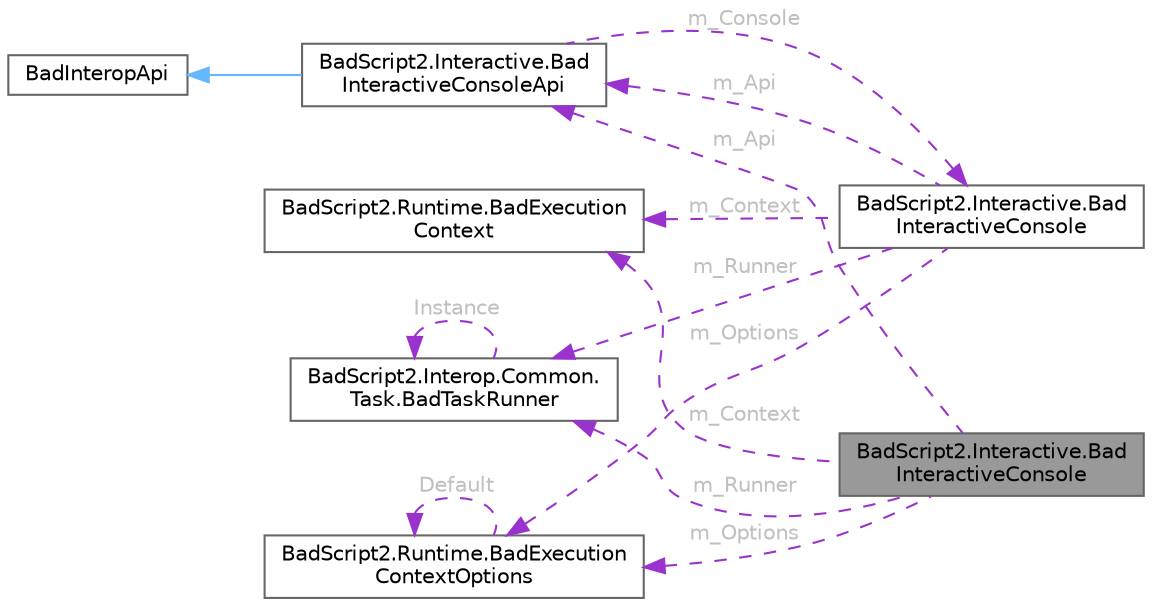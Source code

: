 digraph "BadScript2.Interactive.BadInteractiveConsole"
{
 // LATEX_PDF_SIZE
  bgcolor="transparent";
  edge [fontname=Helvetica,fontsize=10,labelfontname=Helvetica,labelfontsize=10];
  node [fontname=Helvetica,fontsize=10,shape=box,height=0.2,width=0.4];
  rankdir="LR";
  Node1 [id="Node000001",label="BadScript2.Interactive.Bad\lInteractiveConsole",height=0.2,width=0.4,color="gray40", fillcolor="grey60", style="filled", fontcolor="black",tooltip=" "];
  Node2 -> Node1 [id="edge1_Node000001_Node000002",dir="back",color="darkorchid3",style="dashed",tooltip=" ",label=" m_Api",fontcolor="grey" ];
  Node2 [id="Node000002",label="BadScript2.Interactive.Bad\lInteractiveConsoleApi",height=0.2,width=0.4,color="gray40", fillcolor="white", style="filled",URL="$class_bad_script2_1_1_interactive_1_1_bad_interactive_console_api.html",tooltip=" "];
  Node3 -> Node2 [id="edge2_Node000002_Node000003",dir="back",color="steelblue1",style="solid",tooltip=" "];
  Node3 [id="Node000003",label="BadInteropApi",height=0.2,width=0.4,color="gray40", fillcolor="white", style="filled",URL="$class_bad_script2_1_1_runtime_1_1_interop_1_1_bad_interop_api.html",tooltip="Implements an Interop API for the BS2 Language."];
  Node4 -> Node2 [id="edge3_Node000002_Node000004",dir="back",color="darkorchid3",style="dashed",tooltip=" ",label=" m_Console",fontcolor="grey" ];
  Node4 [id="Node000004",label="BadScript2.Interactive.Bad\lInteractiveConsole",height=0.2,width=0.4,color="gray40", fillcolor="white", style="filled",URL="$class_bad_script2_1_1_interactive_1_1_bad_interactive_console.html",tooltip=" "];
  Node2 -> Node4 [id="edge4_Node000004_Node000002",dir="back",color="darkorchid3",style="dashed",tooltip=" ",label=" m_Api",fontcolor="grey" ];
  Node5 -> Node4 [id="edge5_Node000004_Node000005",dir="back",color="darkorchid3",style="dashed",tooltip=" ",label=" m_Options",fontcolor="grey" ];
  Node5 [id="Node000005",label="BadScript2.Runtime.BadExecution\lContextOptions",height=0.2,width=0.4,color="gray40", fillcolor="white", style="filled",URL="$class_bad_script2_1_1_runtime_1_1_bad_execution_context_options.html",tooltip="Provides settings for creating a new BadExecutionContext"];
  Node5 -> Node5 [id="edge6_Node000005_Node000005",dir="back",color="darkorchid3",style="dashed",tooltip=" ",label=" Default",fontcolor="grey" ];
  Node6 -> Node4 [id="edge7_Node000004_Node000006",dir="back",color="darkorchid3",style="dashed",tooltip=" ",label=" m_Runner",fontcolor="grey" ];
  Node6 [id="Node000006",label="BadScript2.Interop.Common.\lTask.BadTaskRunner",height=0.2,width=0.4,color="gray40", fillcolor="white", style="filled",URL="$class_bad_script2_1_1_interop_1_1_common_1_1_task_1_1_bad_task_runner.html",tooltip="The BadScript Task Runner."];
  Node6 -> Node6 [id="edge8_Node000006_Node000006",dir="back",color="darkorchid3",style="dashed",tooltip=" ",label=" Instance",fontcolor="grey" ];
  Node7 -> Node4 [id="edge9_Node000004_Node000007",dir="back",color="darkorchid3",style="dashed",tooltip=" ",label=" m_Context",fontcolor="grey" ];
  Node7 [id="Node000007",label="BadScript2.Runtime.BadExecution\lContext",height=0.2,width=0.4,color="gray40", fillcolor="white", style="filled",URL="$class_bad_script2_1_1_runtime_1_1_bad_execution_context.html",tooltip="The Execution Context. Every execution of a script needs a context the script is running in...."];
  Node5 -> Node1 [id="edge10_Node000001_Node000005",dir="back",color="darkorchid3",style="dashed",tooltip=" ",label=" m_Options",fontcolor="grey" ];
  Node6 -> Node1 [id="edge11_Node000001_Node000006",dir="back",color="darkorchid3",style="dashed",tooltip=" ",label=" m_Runner",fontcolor="grey" ];
  Node7 -> Node1 [id="edge12_Node000001_Node000007",dir="back",color="darkorchid3",style="dashed",tooltip=" ",label=" m_Context",fontcolor="grey" ];
}
